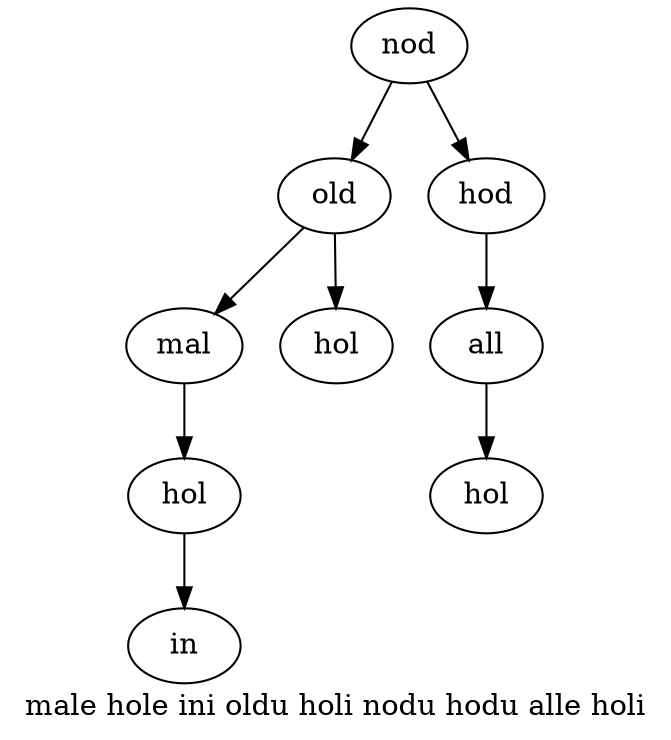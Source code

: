 digraph First {
	label="male hole ini oldu holi nodu hodu alle holi";
	// male hole ini oldu holi nodu hode alle holi
	// vvvvvvvvvvvvvvvvvvvvvvvvvvvvvvvvvvvvvvvvvvv
  //                         nodu
  //               oldu           hode
  // male               holi           alle
  //      hole                              holi
  //           ini

	r -> rl -> rll -> rllr -> rllrr;
	     rl -> rlr;
	r -> rr -> rrr -> rrrr;

	r     [label="nod"];
	rl    [label="old"];
	rll   [label="mal"];
	rllr  [label="hol"];
	rllrr [label="in"];

	rlr [label="hol"];

	rr   [label="hod"];
	rrr  [label="all"];
	rrrr [label="hol"];
}

digraph Second {
	label="ne olde ini oldu hol nodu hole he mai";
	// ne olde ini oldu hol nodu hole he mai
	// vvvvvvvvvvvvvvvvvvvvvvvvvvvvvvvvvvvvv
	//                      nodu
	//             oldu          hole
	// ne               hol           he
	//    olde                           mai
	//         ini

	r -> rl -> rll -> rllr -> rllrr;
	     rl -> rlr;
	r -> rr -> rrr -> rrrr;

	r     [label="nod"];
	rl    [label="old"];
	rll   [label="n"];
	rllr  [label="old"];
	rllrr [label="in"];

	rlr [label="hol"];

	rr   [label="hol"];
	rrr  [label="h"];
	rrrr [label="ma"];
}

digraph Third {
	label="hole male hole ini nodu ame alli";
	// hole male hole ini nodu ame alli
	// vvvvvvvvvvvvvvvvvvvvvvvvvvvvvvvv
	//                    nodu
	// hole                    ame
	//      male                   alli
	//           hole
	//                ini

	r -> rr -> rrr;
	r -> rl -> rlr -> rlrr -> rlrrr;

	r   [label="nod"];
	rr  [label="am"];
	rrr [label="all"];

	rl    [label="hol"];
	rlr   [label="mal"];
	rlrr  [label="hol"];
	rlrrr [label="in"];
}
